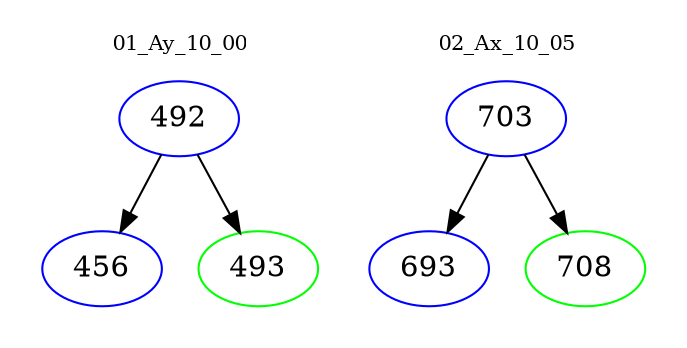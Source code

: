 digraph{
subgraph cluster_0 {
color = white
label = "01_Ay_10_00";
fontsize=10;
T0_492 [label="492", color="blue"]
T0_492 -> T0_456 [color="black"]
T0_456 [label="456", color="blue"]
T0_492 -> T0_493 [color="black"]
T0_493 [label="493", color="green"]
}
subgraph cluster_1 {
color = white
label = "02_Ax_10_05";
fontsize=10;
T1_703 [label="703", color="blue"]
T1_703 -> T1_693 [color="black"]
T1_693 [label="693", color="blue"]
T1_703 -> T1_708 [color="black"]
T1_708 [label="708", color="green"]
}
}
